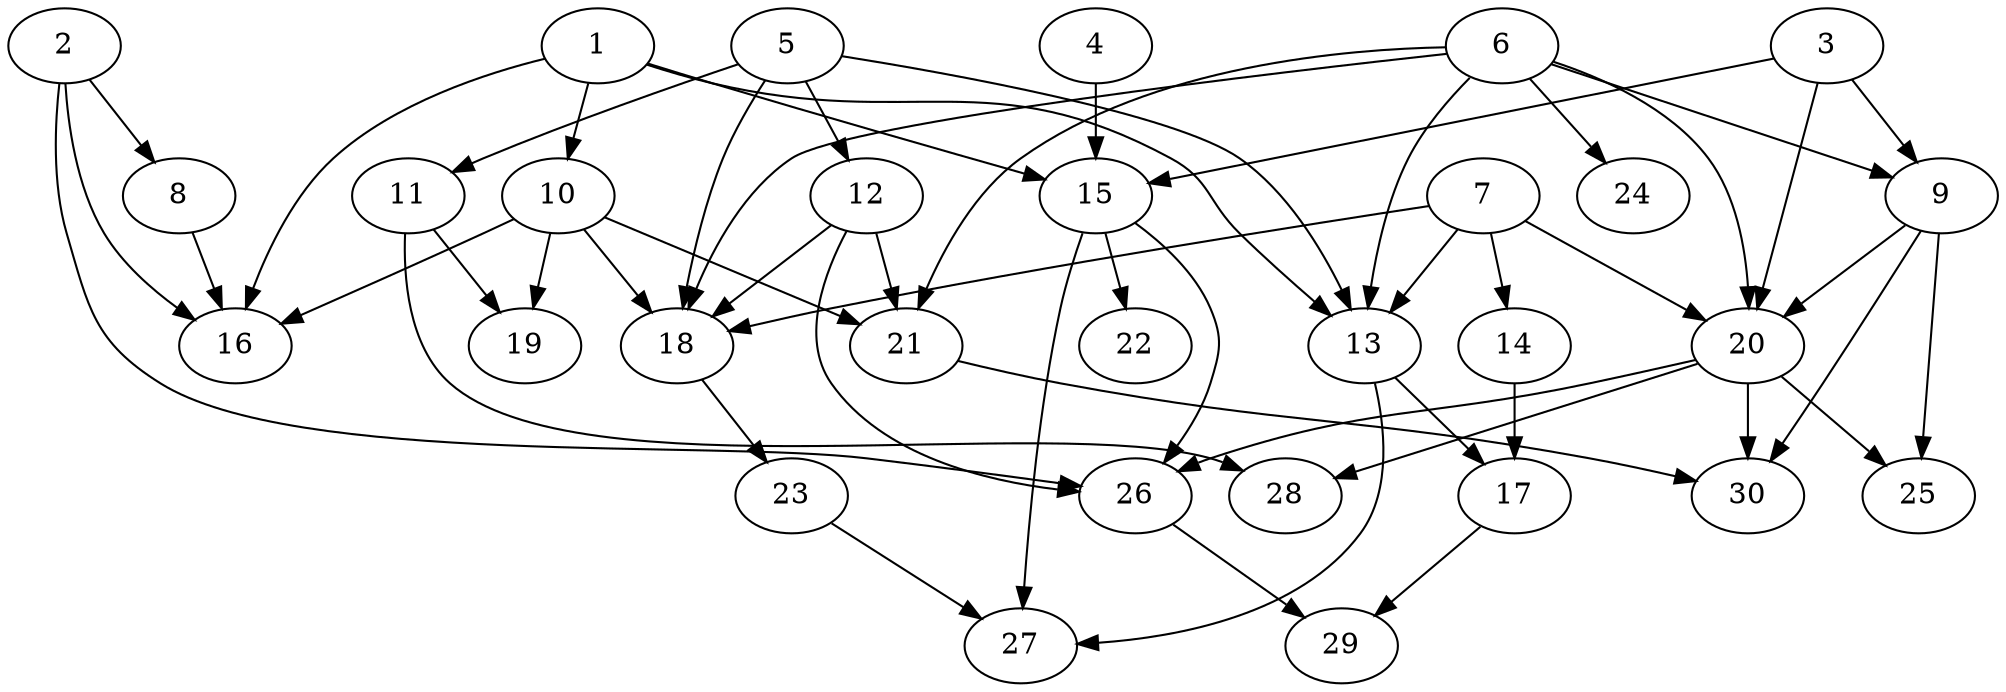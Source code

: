 // DAG automatically generated by daggen at Wed Apr 12 12:21:07 2017
// ./daggen --dot -n 30 --jump=3 --fat=0.6 --regularity=0.6 --density=0.6 
digraph G {
  1 [size="8589934592", alpha="0.17"]
  1 -> 10 [size ="33554432"]
  1 -> 13 [size ="33554432"]
  1 -> 15 [size ="33554432"]
  1 -> 16 [size ="33554432"]
  2 [size="10015539124", alpha="0.13"]
  2 -> 8 [size ="679477248"]
  2 -> 16 [size ="679477248"]
  2 -> 26 [size ="679477248"]
  3 [size="12876138755", alpha="0.14"]
  3 -> 9 [size ="411041792"]
  3 -> 15 [size ="411041792"]
  3 -> 20 [size ="411041792"]
  4 [size="8589934592", alpha="0.20"]
  4 -> 15 [size ="33554432"]
  5 [size="368293445632", alpha="0.13"]
  5 -> 11 [size ="411041792"]
  5 -> 12 [size ="411041792"]
  5 -> 13 [size ="411041792"]
  5 -> 18 [size ="411041792"]
  6 [size="225671402940", alpha="0.02"]
  6 -> 9 [size ="838860800"]
  6 -> 13 [size ="838860800"]
  6 -> 18 [size ="838860800"]
  6 -> 20 [size ="838860800"]
  6 -> 21 [size ="838860800"]
  6 -> 24 [size ="838860800"]
  7 [size="419792081097", alpha="0.09"]
  7 -> 13 [size ="301989888"]
  7 -> 14 [size ="301989888"]
  7 -> 18 [size ="301989888"]
  7 -> 20 [size ="301989888"]
  8 [size="68719476736", alpha="0.06"]
  8 -> 16 [size ="134217728"]
  9 [size="10808622869", alpha="0.17"]
  9 -> 20 [size ="33554432"]
  9 -> 25 [size ="33554432"]
  9 -> 30 [size ="33554432"]
  10 [size="1097130119", alpha="0.18"]
  10 -> 16 [size ="134217728"]
  10 -> 18 [size ="134217728"]
  10 -> 19 [size ="134217728"]
  10 -> 21 [size ="134217728"]
  11 [size="9430262282", alpha="0.08"]
  11 -> 19 [size ="209715200"]
  11 -> 28 [size ="209715200"]
  12 [size="4041371967", alpha="0.15"]
  12 -> 18 [size ="75497472"]
  12 -> 21 [size ="75497472"]
  12 -> 26 [size ="75497472"]
  13 [size="549755813888", alpha="0.13"]
  13 -> 17 [size ="536870912"]
  13 -> 27 [size ="536870912"]
  14 [size="336969839328", alpha="0.02"]
  14 -> 17 [size ="411041792"]
  15 [size="68719476736", alpha="0.11"]
  15 -> 22 [size ="134217728"]
  15 -> 26 [size ="134217728"]
  15 -> 27 [size ="134217728"]
  16 [size="134217728000", alpha="0.08"]
  17 [size="937233510", alpha="0.08"]
  17 -> 29 [size ="75497472"]
  18 [size="8589934592", alpha="0.10"]
  18 -> 23 [size ="33554432"]
  19 [size="289857146202", alpha="0.10"]
  20 [size="549755813888", alpha="0.08"]
  20 -> 25 [size ="536870912"]
  20 -> 26 [size ="536870912"]
  20 -> 28 [size ="536870912"]
  20 -> 30 [size ="536870912"]
  21 [size="950537607960", alpha="0.11"]
  21 -> 30 [size ="838860800"]
  22 [size="41926973459", alpha="0.06"]
  23 [size="134217728000", alpha="0.17"]
  23 -> 27 [size ="209715200"]
  24 [size="90060746912", alpha="0.07"]
  25 [size="601302477173", alpha="0.19"]
  26 [size="28991029248", alpha="0.11"]
  26 -> 29 [size ="75497472"]
  27 [size="19198270361", alpha="0.11"]
  28 [size="321192612572", alpha="0.12"]
  29 [size="177365592951", alpha="0.19"]
  30 [size="1073741824000", alpha="0.07"]
}
